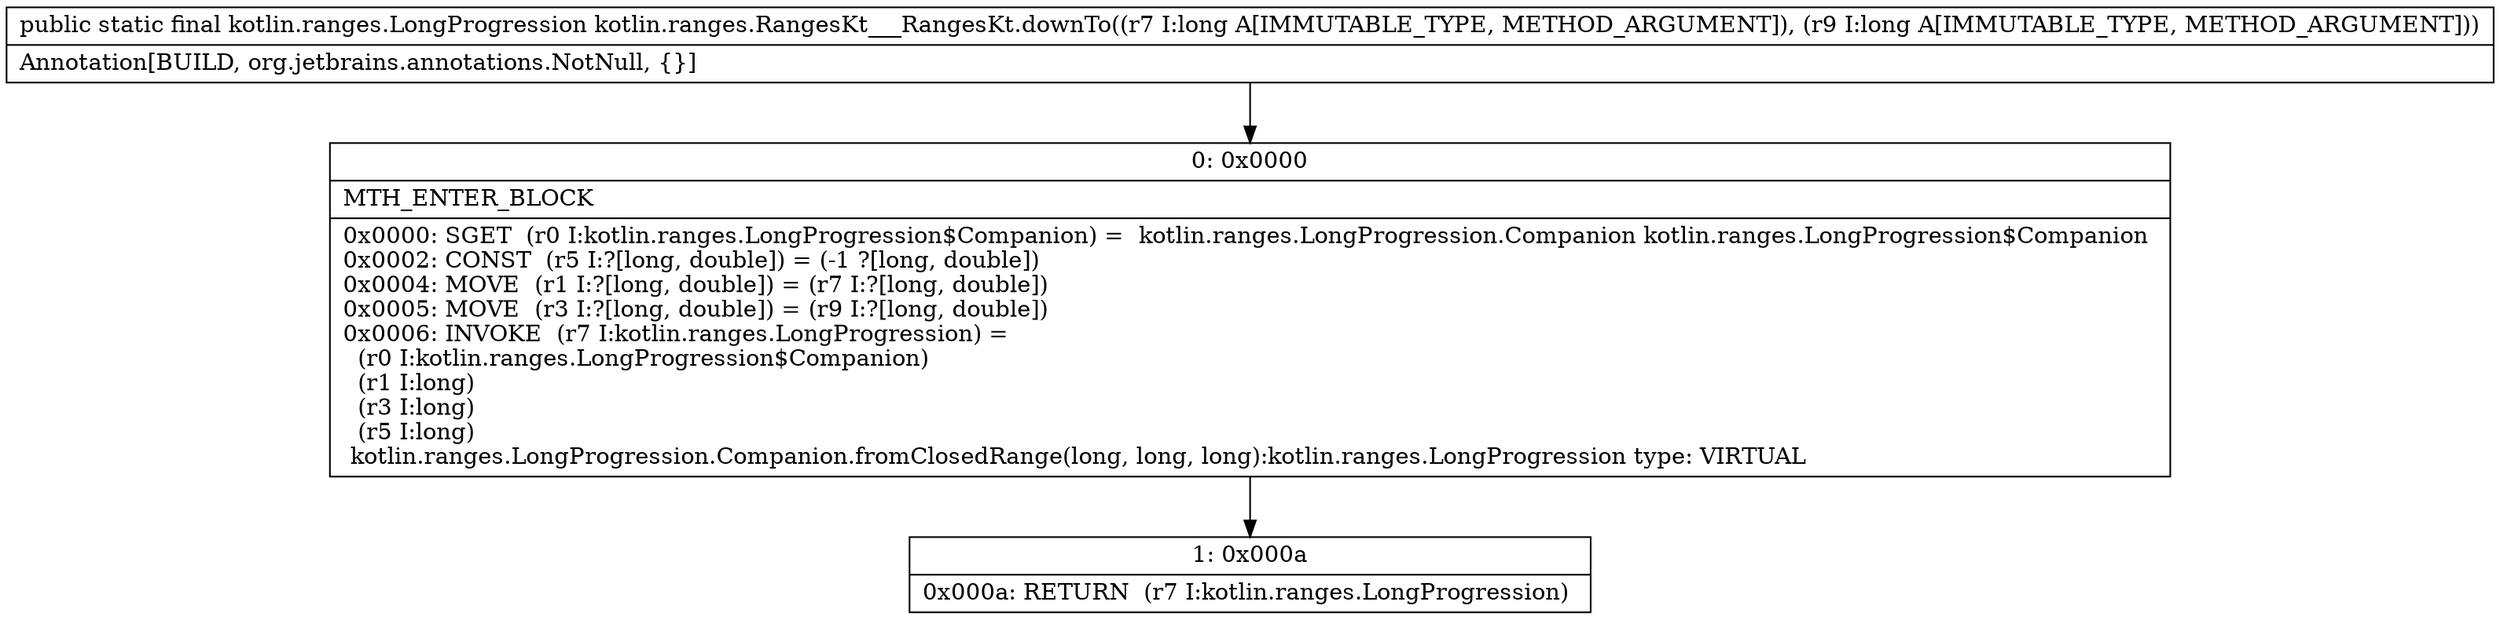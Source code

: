 digraph "CFG forkotlin.ranges.RangesKt___RangesKt.downTo(JJ)Lkotlin\/ranges\/LongProgression;" {
Node_0 [shape=record,label="{0\:\ 0x0000|MTH_ENTER_BLOCK\l|0x0000: SGET  (r0 I:kotlin.ranges.LongProgression$Companion) =  kotlin.ranges.LongProgression.Companion kotlin.ranges.LongProgression$Companion \l0x0002: CONST  (r5 I:?[long, double]) = (\-1 ?[long, double]) \l0x0004: MOVE  (r1 I:?[long, double]) = (r7 I:?[long, double]) \l0x0005: MOVE  (r3 I:?[long, double]) = (r9 I:?[long, double]) \l0x0006: INVOKE  (r7 I:kotlin.ranges.LongProgression) = \l  (r0 I:kotlin.ranges.LongProgression$Companion)\l  (r1 I:long)\l  (r3 I:long)\l  (r5 I:long)\l kotlin.ranges.LongProgression.Companion.fromClosedRange(long, long, long):kotlin.ranges.LongProgression type: VIRTUAL \l}"];
Node_1 [shape=record,label="{1\:\ 0x000a|0x000a: RETURN  (r7 I:kotlin.ranges.LongProgression) \l}"];
MethodNode[shape=record,label="{public static final kotlin.ranges.LongProgression kotlin.ranges.RangesKt___RangesKt.downTo((r7 I:long A[IMMUTABLE_TYPE, METHOD_ARGUMENT]), (r9 I:long A[IMMUTABLE_TYPE, METHOD_ARGUMENT]))  | Annotation[BUILD, org.jetbrains.annotations.NotNull, \{\}]\l}"];
MethodNode -> Node_0;
Node_0 -> Node_1;
}

